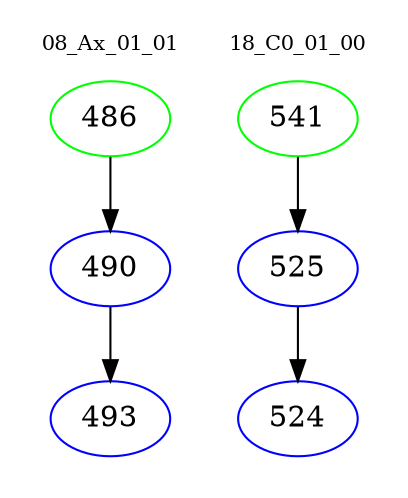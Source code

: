 digraph{
subgraph cluster_0 {
color = white
label = "08_Ax_01_01";
fontsize=10;
T0_486 [label="486", color="green"]
T0_486 -> T0_490 [color="black"]
T0_490 [label="490", color="blue"]
T0_490 -> T0_493 [color="black"]
T0_493 [label="493", color="blue"]
}
subgraph cluster_1 {
color = white
label = "18_C0_01_00";
fontsize=10;
T1_541 [label="541", color="green"]
T1_541 -> T1_525 [color="black"]
T1_525 [label="525", color="blue"]
T1_525 -> T1_524 [color="black"]
T1_524 [label="524", color="blue"]
}
}
